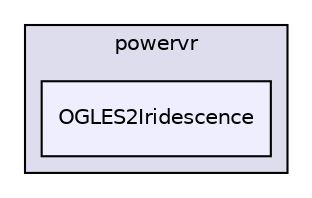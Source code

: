 digraph "PVR/SDK_3.4/Examples/Intermediate/Iridescence/OGLES2/Build/Android/src/com/powervr/OGLES2Iridescence" {
  compound=true
  node [ fontsize="10", fontname="Helvetica"];
  edge [ labelfontsize="10", labelfontname="Helvetica"];
  subgraph clusterdir_ba472ca6cc0da4b7f3d58ce384035fe3 {
    graph [ bgcolor="#ddddee", pencolor="black", label="powervr" fontname="Helvetica", fontsize="10", URL="dir_ba472ca6cc0da4b7f3d58ce384035fe3.html"]
  dir_1d20c53f43dd59be8501befc6e8a7bcf [shape=box, label="OGLES2Iridescence", style="filled", fillcolor="#eeeeff", pencolor="black", URL="dir_1d20c53f43dd59be8501befc6e8a7bcf.html"];
  }
}
